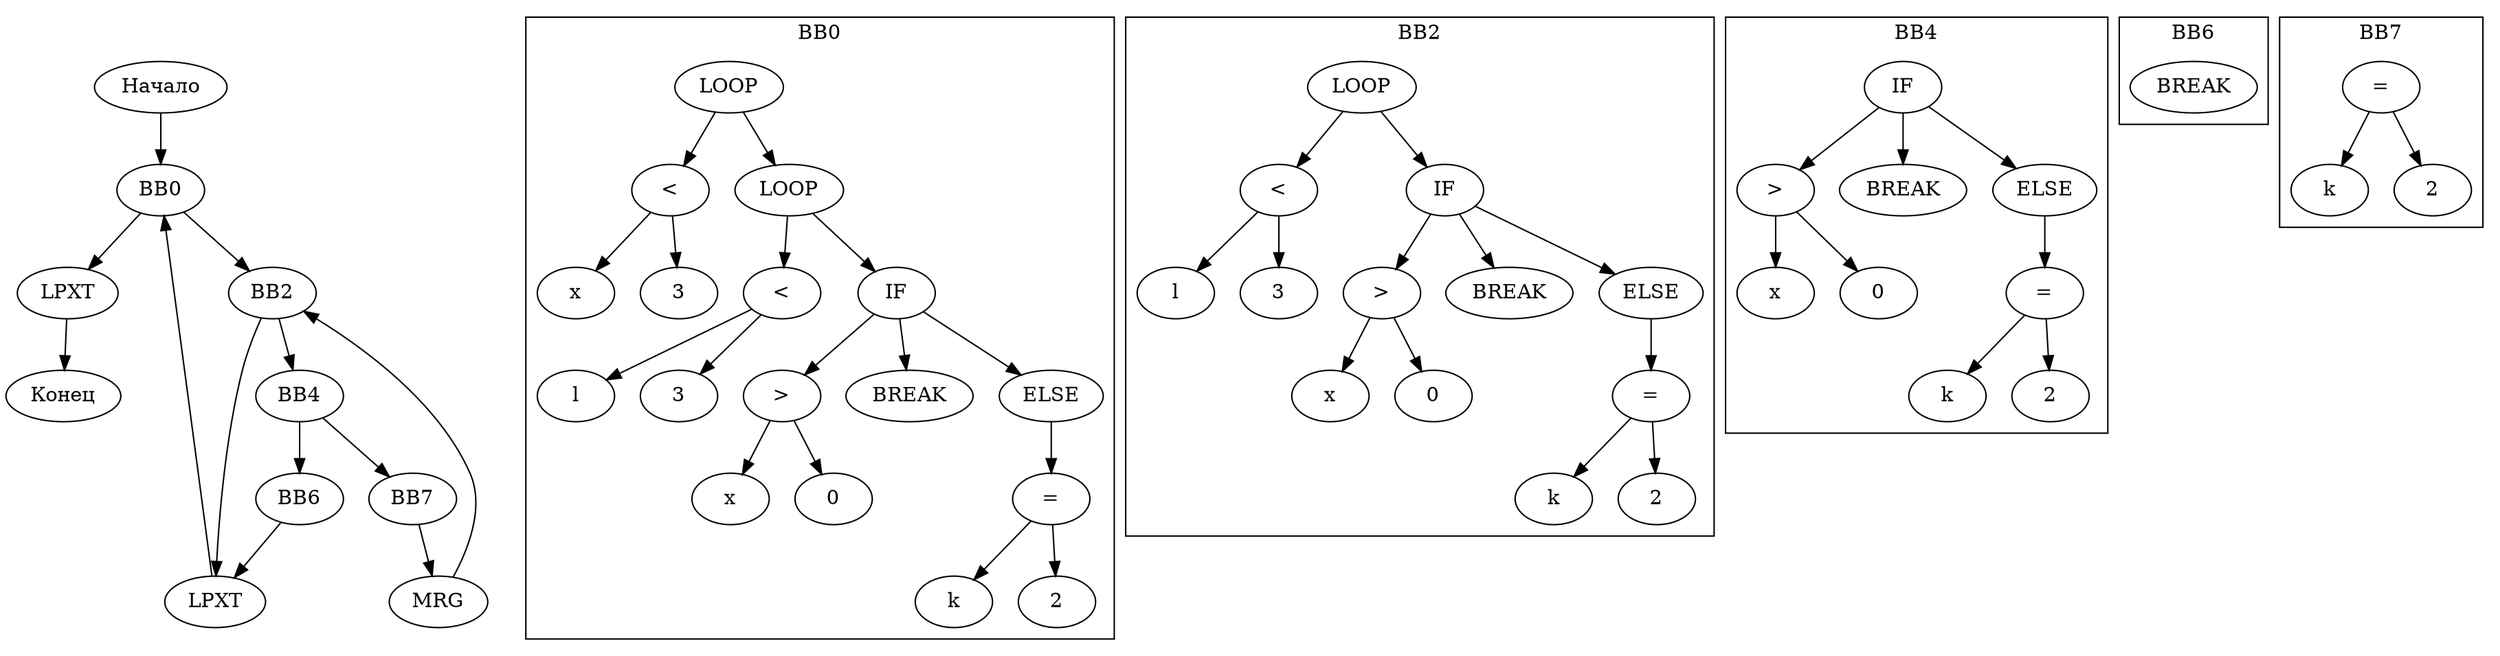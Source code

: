 digraph G {
    rankdir=TB;
    start [label="Начало"];
    end [label="Конец"];
    node0 [label="BB0"];
    node1 [label="LPXT"];
    node2 [label="BB2"];
    node3 [label="LPXT"];
    node4 [label="BB4"];
    node5 [label="MRG"];
    node6 [label="BB6"];
    node7 [label="BB7"];
    node0 -> node2;
    node0 -> node1;
    node2 -> node4;
    node2 -> node3;
    node3 -> node0;
    node4 -> node6;
    node4 -> node7;
    node5 -> node2;
    node6 -> node3;
    node7 -> node5;
    start -> node0;
    node1 -> end;
subgraph cluster_0 {
    label="BB0";
    cluster_0_node712830928 [label="LOOP"];
    cluster_0_node712821880 [label="<"];
    cluster_0_node712822192 [label="x"];
    cluster_0_node712822816 [label="3"];
    cluster_0_node712831552 [label="LOOP"];
    cluster_0_node712823752 [label="<"];
    cluster_0_node712824064 [label="l"];
    cluster_0_node712824688 [label="3"];
    cluster_0_node712833424 [label="IF"];
    cluster_0_node712825624 [label=">"];
    cluster_0_node712825936 [label="x"];
    cluster_0_node712826560 [label="0"];
    cluster_0_node712826248 [label="BREAK"];
    cluster_0_node712833112 [label="ELSE"];
    cluster_0_node712832488 [label="="];
    cluster_0_node712831864 [label="k"];
    cluster_0_node712832800 [label="2"];
    cluster_0_node712830928 -> cluster_0_node712821880;
    cluster_0_node712821880 -> cluster_0_node712822192;
    cluster_0_node712821880 -> cluster_0_node712822816;
    cluster_0_node712830928 -> cluster_0_node712831552;
    cluster_0_node712831552 -> cluster_0_node712823752;
    cluster_0_node712823752 -> cluster_0_node712824064;
    cluster_0_node712823752 -> cluster_0_node712824688;
    cluster_0_node712831552 -> cluster_0_node712833424;
    cluster_0_node712833424 -> cluster_0_node712825624;
    cluster_0_node712825624 -> cluster_0_node712825936;
    cluster_0_node712825624 -> cluster_0_node712826560;
    cluster_0_node712833424 -> cluster_0_node712826248;
    cluster_0_node712833424 -> cluster_0_node712833112;
    cluster_0_node712833112 -> cluster_0_node712832488;
    cluster_0_node712832488 -> cluster_0_node712831864;
    cluster_0_node712832488 -> cluster_0_node712832800;
}
subgraph cluster_2 {
    label="BB2";
    cluster_2_node712831552 [label="LOOP"];
    cluster_2_node712823752 [label="<"];
    cluster_2_node712824064 [label="l"];
    cluster_2_node712824688 [label="3"];
    cluster_2_node712833424 [label="IF"];
    cluster_2_node712825624 [label=">"];
    cluster_2_node712825936 [label="x"];
    cluster_2_node712826560 [label="0"];
    cluster_2_node712826248 [label="BREAK"];
    cluster_2_node712833112 [label="ELSE"];
    cluster_2_node712832488 [label="="];
    cluster_2_node712831864 [label="k"];
    cluster_2_node712832800 [label="2"];
    cluster_2_node712831552 -> cluster_2_node712823752;
    cluster_2_node712823752 -> cluster_2_node712824064;
    cluster_2_node712823752 -> cluster_2_node712824688;
    cluster_2_node712831552 -> cluster_2_node712833424;
    cluster_2_node712833424 -> cluster_2_node712825624;
    cluster_2_node712825624 -> cluster_2_node712825936;
    cluster_2_node712825624 -> cluster_2_node712826560;
    cluster_2_node712833424 -> cluster_2_node712826248;
    cluster_2_node712833424 -> cluster_2_node712833112;
    cluster_2_node712833112 -> cluster_2_node712832488;
    cluster_2_node712832488 -> cluster_2_node712831864;
    cluster_2_node712832488 -> cluster_2_node712832800;
}
subgraph cluster_4 {
    label="BB4";
    cluster_4_node712833424 [label="IF"];
    cluster_4_node712825624 [label=">"];
    cluster_4_node712825936 [label="x"];
    cluster_4_node712826560 [label="0"];
    cluster_4_node712826248 [label="BREAK"];
    cluster_4_node712833112 [label="ELSE"];
    cluster_4_node712832488 [label="="];
    cluster_4_node712831864 [label="k"];
    cluster_4_node712832800 [label="2"];
    cluster_4_node712833424 -> cluster_4_node712825624;
    cluster_4_node712825624 -> cluster_4_node712825936;
    cluster_4_node712825624 -> cluster_4_node712826560;
    cluster_4_node712833424 -> cluster_4_node712826248;
    cluster_4_node712833424 -> cluster_4_node712833112;
    cluster_4_node712833112 -> cluster_4_node712832488;
    cluster_4_node712832488 -> cluster_4_node712831864;
    cluster_4_node712832488 -> cluster_4_node712832800;
}
subgraph cluster_6 {
    label="BB6";
    cluster_6_node712826248 [label="BREAK"];
}
subgraph cluster_7 {
    label="BB7";
    cluster_7_node712832488 [label="="];
    cluster_7_node712831864 [label="k"];
    cluster_7_node712832800 [label="2"];
    cluster_7_node712832488 -> cluster_7_node712831864;
    cluster_7_node712832488 -> cluster_7_node712832800;
}
}
